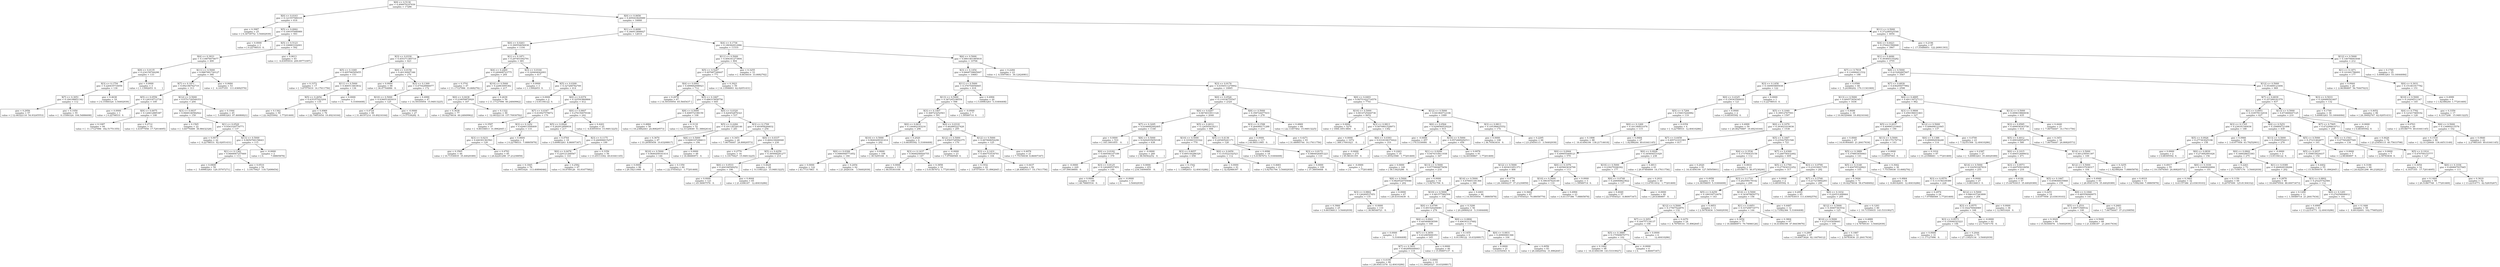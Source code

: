 digraph Tree {
0 [label="X[9] <= 0.5130\ngini = 0.499979197939\nsamples = 17286", shape="box"] ;
1 [label="X[0] <= 0.0163\ngini = 0.121557589335\nsamples = 618", shape="box"] ;
0 -> 1 ;
2 [label="gini = 0.3987\nsamples = 25\nvalue = [ 9.34739752  3.54402939]", shape="box"] ;
1 -> 2 ;
3 [label="X[5] <= 0.0062\ngini = 0.109197686989\nsamples = 593", shape="box"] ;
1 -> 3 ;
4 [label="gini = 0.0000\nsamples = 1\nvalue = [ 0.22798531  0.        ]", shape="box"] ;
3 -> 4 ;
5 [label="X[5] <= 0.5123\ngini = 0.108883102001\nsamples = 592", shape="box"] ;
3 -> 5 ;
6 [label="X[4] <= 0.3933\ngini = 0.118876074677\nsamples = 499", shape="box"] ;
5 -> 6 ;
7 [label="X[9] <= 0.0135\ngini = 0.234159744298\nsamples = 133", shape="box"] ;
6 -> 7 ;
8 [label="X[3] <= 0.1754\ngini = 0.226435716058\nsamples = 130", shape="box"] ;
7 -> 8 ;
9 [label="X[7] <= 0.3051\ngini = 0.184188851342\nsamples = 112", shape="box"] ;
8 -> 9 ;
10 [label="gini = 0.2956\nsamples = 57\nvalue = [ 12.08322118  54.93245553]", shape="box"] ;
9 -> 10 ;
11 [label="gini = 0.1050\nsamples = 55\nvalue = [   6.15560324  104.54886698]", shape="box"] ;
9 -> 11 ;
12 [label="gini = 0.4638\nsamples = 18\nvalue = [ 6.15560324  3.54402939]", shape="box"] ;
8 -> 12 ;
13 [label="gini = 0.0000\nsamples = 3\nvalue = [ 1.13992653  0.        ]", shape="box"] ;
7 -> 13 ;
14 [label="X[11] <= 0.5000\ngini = 0.0887991720127\nsamples = 366", shape="box"] ;
6 -> 14 ;
15 [label="X[7] <= 0.1871\ngini = 0.092186762719\nsamples = 313", shape="box"] ;
14 -> 15 ;
16 [label="X[5] <= 0.0556\ngini = 0.128318712736\nsamples = 109", shape="box"] ;
15 -> 16 ;
17 [label="gini = 0.0000\nsamples = 1\nvalue = [ 0.22798531  0.        ]", shape="box"] ;
16 -> 17 ;
18 [label="X[9] <= 0.0075\ngini = 0.126612885387\nsamples = 108", shape="box"] ;
16 -> 18 ;
19 [label="gini = 0.1087\nsamples = 94\nvalue = [  11.17127996  182.51751355]", shape="box"] ;
18 -> 19 ;
20 [label="gini = 0.2712\nsamples = 14\nvalue = [  3.41977958  17.72014695]", shape="box"] ;
18 -> 20 ;
21 [label="X[12] <= 0.5000\ngini = 0.0751720549353\nsamples = 204", shape="box"] ;
15 -> 21 ;
22 [label="X[3] <= 0.0037\ngini = 0.0668146582922\nsamples = 159", shape="box"] ;
21 -> 22 ;
23 [label="gini = 0.1565\nsamples = 22\nvalue = [  3.64776489  38.98432328]", shape="box"] ;
22 -> 23 ;
24 [label="X[1] <= 0.0529\ngini = 0.0543320776771\nsamples = 137", shape="box"] ;
22 -> 24 ;
25 [label="gini = 0.0073\nsamples = 22\nvalue = [  0.22798531  62.02051431]", shape="box"] ;
24 -> 25 ;
26 [label="X[13] <= 0.5000\ngini = 0.0650760158643\nsamples = 115", shape="box"] ;
24 -> 26 ;
27 [label="X[1] <= 0.1382\ngini = 0.0668067257669\nsamples = 113", shape="box"] ;
26 -> 27 ;
28 [label="gini = 0.0808\nsamples = 59\nvalue = [   5.69963263  129.35707271]", shape="box"] ;
27 -> 28 ;
29 [label="gini = 0.0510\nsamples = 54\nvalue = [   3.19179427  118.72498454]", shape="box"] ;
27 -> 29 ;
30 [label="gini = -0.0000\nsamples = 2\nvalue = [ 0.          7.08805878]", shape="box"] ;
26 -> 30 ;
31 [label="gini = 0.1044\nsamples = 45\nvalue = [  5.69963263  97.46080821]", shape="box"] ;
21 -> 31 ;
32 [label="gini = 0.0684\nsamples = 53\nvalue = [   4.1037355   111.63692576]", shape="box"] ;
14 -> 32 ;
33 [label="gini = 0.0613\nsamples = 93\nvalue = [   6.83955916  209.09773397]", shape="box"] ;
5 -> 33 ;
34 [label="X[0] <= 0.0656\ngini = 0.495043829089\nsamples = 16668", shape="box"] ;
0 -> 34 ;
35 [label="X[1] <= 0.4690\ngini = 0.346913898927\nsamples = 12614", shape="box"] ;
34 -> 35 ;
36 [label="X[0] <= 0.0263\ngini = 0.399554656938\nsamples = 1104", shape="box"] ;
35 -> 36 ;
37 [label="X[3] <= 0.0330\ngini = 0.455371385719\nsamples = 423", shape="box"] ;
36 -> 37 ;
38 [label="X[5] <= 0.1049\ngini = 0.495766595655\nsamples = 153", shape="box"] ;
37 -> 38 ;
39 [label="gini = 0.3372\nsamples = 17\nvalue = [  3.87575019  14.17611756]", shape="box"] ;
38 -> 39 ;
40 [label="X[11] <= 0.5000\ngini = 0.466513463832\nsamples = 136", shape="box"] ;
38 -> 40 ;
41 [label="X[5] <= 0.2654\ngini = 0.435357023204\nsamples = 135", shape="box"] ;
40 -> 41 ;
42 [label="gini = 0.1362\nsamples = 59\nvalue = [ 22.34255992   1.77201469]", shape="box"] ;
41 -> 42 ;
43 [label="gini = 0.4969\nsamples = 76\nvalue = [ 22.79853054  19.49216164]", shape="box"] ;
41 -> 43 ;
44 [label="gini = 0.0000\nsamples = 1\nvalue = [ 0.          5.31604408]", shape="box"] ;
40 -> 44 ;
45 [label="X[0] <= 0.0158\ngini = 0.40130947346\nsamples = 270", shape="box"] ;
37 -> 45 ;
46 [label="gini = 0.0000\nsamples = 98\nvalue = [ 36.47764886   0.        ]", shape="box"] ;
45 -> 46 ;
47 [label="X[3] <= 0.1369\ngini = 0.475428966077\nsamples = 172", shape="box"] ;
45 -> 47 ;
48 [label="X[10] <= 0.5000\ngini = 0.436651493019\nsamples = 125", shape="box"] ;
47 -> 48 ;
49 [label="gini = 0.4724\nsamples = 98\nvalue = [ 31.46197214  19.49216164]", shape="box"] ;
48 -> 49 ;
50 [label="gini = -0.0000\nsamples = 27\nvalue = [ 9.57538282  0.        ]", shape="box"] ;
48 -> 50 ;
51 [label="gini = 0.4990\nsamples = 47\nvalue = [ 14.59105954  15.94813225]", shape="box"] ;
47 -> 51 ;
52 [label="X[1] <= 0.1871\ngini = 0.297401092791\nsamples = 681", shape="box"] ;
36 -> 52 ;
53 [label="X[4] <= 0.2469\ngini = 0.249468723775\nsamples = 264", shape="box"] ;
52 -> 53 ;
54 [label="gini = 0.3741\nsamples = 47\nvalue = [ 11.17127996  33.6682792 ]", shape="box"] ;
53 -> 54 ;
55 [label="X[10] <= 0.5000\ngini = 0.22863095382\nsamples = 217", shape="box"] ;
53 -> 55 ;
56 [label="X[0] <= 0.0438\ngini = 0.218059870929\nsamples = 167", shape="box"] ;
55 -> 56 ;
57 [label="gini = 0.3638\nsamples = 77\nvalue = [ 18.92278034  60.24849962]", shape="box"] ;
56 -> 57 ;
58 [label="gini = 0.1322\nsamples = 90\nvalue = [  12.08322118  157.70930782]", shape="box"] ;
56 -> 58 ;
59 [label="gini = 0.2639\nsamples = 50\nvalue = [ 11.17127996  60.24849962]", shape="box"] ;
55 -> 59 ;
60 [label="X[3] <= 0.0164\ngini = 0.329404042093\nsamples = 417", shape="box"] ;
52 -> 60 ;
61 [label="gini = 0.0000\nsamples = 3\nvalue = [ 1.13992653  0.        ]", shape="box"] ;
60 -> 61 ;
62 [label="X[5] <= 0.0309\ngini = 0.327268782709\nsamples = 414", shape="box"] ;
60 -> 62 ;
63 [label="gini = 0.0000\nsamples = 2\nvalue = [ 0.91194122  0.        ]", shape="box"] ;
62 -> 63 ;
64 [label="X[0] <= 0.0374\ngini = 0.325543869866\nsamples = 412", shape="box"] ;
62 -> 64 ;
65 [label="X[7] <= 0.0347\ngini = 0.410927578672\nsamples = 170", shape="box"] ;
64 -> 65 ;
66 [label="gini = 0.3597\nsamples = 37\nvalue = [  9.80336813  31.8962645 ]", shape="box"] ;
65 -> 66 ;
67 [label="X[3] <= 0.1452\ngini = 0.426613594409\nsamples = 133", shape="box"] ;
65 -> 67 ;
68 [label="X[3] <= 0.0231\ngini = 0.440301363561\nsamples = 129", shape="box"] ;
67 -> 68 ;
69 [label="gini = 0.3565\nsamples = 44\nvalue = [ 10.71530935  35.44029389]", shape="box"] ;
68 -> 69 ;
70 [label="gini = 0.4793\nsamples = 85\nvalue = [ 24.62241298  37.21230859]", shape="box"] ;
68 -> 70 ;
71 [label="gini = 0.0604\nsamples = 4\nvalue = [ 0.22798531  7.08805878]", shape="box"] ;
67 -> 71 ;
72 [label="X[0] <= 0.0607\ngini = 0.276150079166\nsamples = 242", shape="box"] ;
64 -> 72 ;
73 [label="X[5] <= 0.0926\ngini = 0.262912899934\nsamples = 217", shape="box"] ;
72 -> 73 ;
74 [label="gini = 0.4764\nsamples = 18\nvalue = [ 5.69963263  8.86007347]", shape="box"] ;
73 -> 74 ;
75 [label="X[3] <= 0.1175\ngini = 0.246906615257\nsamples = 199", shape="box"] ;
73 -> 75 ;
76 [label="X[0] <= 0.0478\ngini = 0.220121268567\nsamples = 143", shape="box"] ;
75 -> 76 ;
77 [label="gini = 0.1845\nsamples = 76\nvalue = [  12.9951624   113.40894046]", shape="box"] ;
76 -> 77 ;
78 [label="gini = 0.2582\nsamples = 67\nvalue = [ 16.8709126   93.91677882]", shape="box"] ;
76 -> 78 ;
79 [label="gini = 0.3356\nsamples = 56\nvalue = [ 13.45113302  49.61641145]", shape="box"] ;
75 -> 79 ;
80 [label="gini = 0.4201\nsamples = 25\nvalue = [  6.83955916  15.94813225]", shape="box"] ;
72 -> 80 ;
81 [label="X[4] <= 0.1736\ngini = 0.189362912986\nsamples = 11510", shape="box"] ;
35 -> 81 ;
82 [label="X[11] <= 0.5000\ngini = 0.494341273804\nsamples = 804", shape="box"] ;
81 -> 82 ;
83 [label="X[5] <= 0.5247\ngini = 0.497687348447\nsamples = 771", shape="box"] ;
82 -> 83 ;
84 [label="X[4] <= 0.0941\ngini = 0.499682098923\nsamples = 712", shape="box"] ;
83 -> 84 ;
85 [label="gini = 0.2978\nsamples = 67\nvalue = [ 14.59105954  65.5645437 ]", shape="box"] ;
84 -> 85 ;
86 [label="X[5] <= 0.1667\ngini = 0.486315858756\nsamples = 645", shape="box"] ;
84 -> 86 ;
87 [label="X[8] <= 0.5000\ngini = 0.408572198159\nsamples = 108", shape="box"] ;
86 -> 87 ;
88 [label="gini = 0.4884\nsamples = 56\nvalue = [ 18.23882443  24.80820573]", shape="box"] ;
87 -> 88 ;
89 [label="gini = 0.3118\nsamples = 52\nvalue = [ 12.31120649  51.38842614]", shape="box"] ;
87 -> 89 ;
90 [label="X[0] <= 0.0320\ngini = 0.420452876321\nsamples = 537", shape="box"] ;
86 -> 90 ;
91 [label="X[5] <= 0.2284\ngini = 0.191126326146\nsamples = 281", shape="box"] ;
90 -> 91 ;
92 [label="gini = 0.3670\nsamples = 87\nvalue = [ 33.28585458  10.63208817]", shape="box"] ;
91 -> 92 ;
93 [label="X[8] <= 0.5000\ngini = 0.0480167296613\nsamples = 194", shape="box"] ;
91 -> 93 ;
94 [label="X[10] <= 0.5000\ngini = 0.0640209161414\nsamples = 146", shape="box"] ;
93 -> 94 ;
95 [label="gini = 0.0000\nsamples = 86\nvalue = [ 29.18211908   0.        ]", shape="box"] ;
94 -> 95 ;
96 [label="gini = 0.1350\nsamples = 60\nvalue = [ 22.57054523   1.77201469]", shape="box"] ;
94 -> 96 ;
97 [label="gini = 0.0000\nsamples = 48\nvalue = [ 18.46680973   0.        ]", shape="box"] ;
93 -> 97 ;
98 [label="X[3] <= 0.1709\ngini = 0.493958284832\nsamples = 256", shape="box"] ;
90 -> 98 ;
99 [label="gini = 0.3451\nsamples = 26\nvalue = [  7.06754447  24.80820573]", shape="box"] ;
98 -> 99 ;
100 [label="X[0] <= 0.0337\ngini = 0.460218446948\nsamples = 230", shape="box"] ;
98 -> 100 ;
101 [label="gini = 0.2779\nsamples = 16\nvalue = [  3.19179427  15.94813225]", shape="box"] ;
100 -> 101 ;
102 [label="X[5] <= 0.4259\ngini = 0.395948281277\nsamples = 214", shape="box"] ;
100 -> 102 ;
103 [label="X[0] <= 0.0533\ngini = 0.264166549252\nsamples = 186", shape="box"] ;
102 -> 103 ;
104 [label="gini = 0.0000\nsamples = 121\nvalue = [ 45.36907576   0.        ]", shape="box"] ;
103 -> 104 ;
105 [label="gini = 0.4644\nsamples = 65\nvalue = [ 21.4306187   12.40410286]", shape="box"] ;
103 -> 105 ;
106 [label="gini = 0.4629\nsamples = 28\nvalue = [  9.11941221  15.94813225]", shape="box"] ;
102 -> 106 ;
107 [label="gini = 0.3023\nsamples = 59\nvalue = [ 14.13508893  62.02051431]", shape="box"] ;
83 -> 107 ;
108 [label="gini = 0.3255\nsamples = 33\nvalue = [  8.6634416  33.6682792]", shape="box"] ;
82 -> 108 ;
109 [label="X[6] <= 0.5000\ngini = 0.0801461985818\nsamples = 10706", shape="box"] ;
81 -> 109 ;
110 [label="X[3] <= 0.1454\ngini = 0.0668739605007\nsamples = 10683", shape="box"] ;
109 -> 110 ;
111 [label="X[11] <= 0.5000\ngini = 0.376754956845\nsamples = 618", shape="box"] ;
110 -> 111 ;
112 [label="X[13] <= 0.5000\ngini = 0.367245198554\nsamples = 598", shape="box"] ;
111 -> 112 ;
113 [label="X[3] <= 0.1407\ngini = 0.368723252563\nsamples = 591", shape="box"] ;
112 -> 113 ;
114 [label="X[0] <= 0.0631\ngini = 0.144462183216\nsamples = 296", shape="box"] ;
113 -> 114 ;
115 [label="X[10] <= 0.5000\ngini = 0.0640209161414\nsamples = 292", shape="box"] ;
114 -> 115 ;
116 [label="X[0] <= 0.0306\ngini = 0.0980948771852\nsamples = 184", shape="box"] ;
115 -> 116 ;
117 [label="gini = 0.0000\nsamples = 122\nvalue = [ 43.77317863   0.        ]", shape="box"] ;
116 -> 117 ;
118 [label="gini = 0.2454\nsamples = 62\nvalue = [ 21.2026334    3.54402939]", shape="box"] ;
116 -> 118 ;
119 [label="gini = 0.0000\nsamples = 108\nvalue = [ 38.5295166   0.       ]", shape="box"] ;
115 -> 119 ;
120 [label="gini = 0.2020\nsamples = 4\nvalue = [ 0.68395592  5.31604408]", shape="box"] ;
114 -> 120 ;
121 [label="X[0] <= 0.0318\ngini = 0.462885227428\nsamples = 295", shape="box"] ;
113 -> 121 ;
122 [label="X[12] <= 0.5000\ngini = 0.0565728582375\nsamples = 170", shape="box"] ;
121 -> 122 ;
123 [label="X[3] <= 0.1437\ngini = 0.0648208444755\nsamples = 147", shape="box"] ;
122 -> 123 ;
124 [label="gini = 0.0000\nsamples = 131\nvalue = [ 46.05303168   0.        ]", shape="box"] ;
123 -> 124 ;
125 [label="gini = 0.3858\nsamples = 16\nvalue = [ 5.01567672  1.77201469]", shape="box"] ;
123 -> 125 ;
126 [label="gini = -0.0000\nsamples = 23\nvalue = [ 7.97948569  0.        ]", shape="box"] ;
122 -> 126 ;
127 [label="X[12] <= 0.5000\ngini = 0.487868054296\nsamples = 125", shape="box"] ;
121 -> 127 ;
128 [label="X[3] <= 0.1431\ngini = 0.484753534701\nsamples = 104", shape="box"] ;
127 -> 128 ;
129 [label="gini = 0.1932\nsamples = 22\nvalue = [  3.87575019  31.8962645 ]", shape="box"] ;
128 -> 129 ;
130 [label="gini = 0.4437\nsamples = 82\nvalue = [ 28.49816317  14.17611756]", shape="box"] ;
128 -> 130 ;
131 [label="gini = 0.4978\nsamples = 21\nvalue = [ 7.75150038  8.86007347]", shape="box"] ;
127 -> 131 ;
132 [label="gini = -0.0000\nsamples = 7\nvalue = [ 1.59589714  0.        ]", shape="box"] ;
112 -> 132 ;
133 [label="gini = 0.4994\nsamples = 20\nvalue = [ 5.69963263  5.31604408]", shape="box"] ;
111 -> 133 ;
134 [label="X[3] <= 0.9176\ngini = 0.0356511279902\nsamples = 10065", shape="box"] ;
110 -> 134 ;
135 [label="X[0] <= 0.0526\ngini = 0.119336755547\nsamples = 2324", shape="box"] ;
134 -> 135 ;
136 [label="X[0] <= 0.0267\ngini = 0.0674033911124\nsamples = 2046", shape="box"] ;
135 -> 136 ;
137 [label="X[7] <= 0.3295\ngini = 0.0166682492405\nsamples = 1148", shape="box"] ;
136 -> 137 ;
138 [label="gini = 0.0000\nsamples = 510\nvalue = [ 183.3001855    0.       ]", shape="box"] ;
137 -> 138 ;
139 [label="X[8] <= 0.5000\ngini = 0.0292935650108\nsamples = 638", shape="box"] ;
137 -> 139 ;
140 [label="X[0] <= 0.0182\ngini = 0.049546147189\nsamples = 378", shape="box"] ;
139 -> 140 ;
141 [label="gini = -0.0000\nsamples = 229\nvalue = [ 87.09038664   0.        ]", shape="box"] ;
140 -> 141 ;
142 [label="X[3] <= 0.8125\ngini = 0.126269537451\nsamples = 149", shape="box"] ;
140 -> 142 ;
143 [label="gini = 0.0000\nsamples = 148\nvalue = [ 48.78885534   0.        ]", shape="box"] ;
142 -> 143 ;
144 [label="gini = -0.0000\nsamples = 1\nvalue = [ 0.          3.54402939]", shape="box"] ;
142 -> 144 ;
145 [label="gini = -0.0000\nsamples = 260\nvalue = [ 98.94562252   0.        ]", shape="box"] ;
139 -> 145 ;
146 [label="X[5] <= 0.4012\ngini = 0.126505418211\nsamples = 898", shape="box"] ;
136 -> 146 ;
147 [label="X[10] <= 0.5000\ngini = 0.103943103322\nsamples = 770", shape="box"] ;
146 -> 147 ;
148 [label="X[3] <= 0.8057\ngini = 0.095144286329\nsamples = 658", shape="box"] ;
147 -> 148 ;
149 [label="gini = 0.0000\nsamples = 651\nvalue = [ 234.14090859    0.        ]", shape="box"] ;
148 -> 149 ;
150 [label="gini = 0.1542\nsamples = 7\nvalue = [  1.13992653  12.40410286]", shape="box"] ;
148 -> 150 ;
151 [label="X[0] <= 0.0459\ngini = 0.153522102523\nsamples = 112", shape="box"] ;
147 -> 151 ;
152 [label="gini = 0.0000\nsamples = 91\nvalue = [ 32.82988397   0.        ]", shape="box"] ;
151 -> 152 ;
153 [label="gini = 0.4683\nsamples = 21\nvalue = [ 5.92761794  3.54402939]", shape="box"] ;
151 -> 153 ;
154 [label="X[5] <= 0.4136\ngini = 0.245405241171\nsamples = 128", shape="box"] ;
146 -> 154 ;
155 [label="gini = 0.4996\nsamples = 18\nvalue = [ 5.01567672  5.31604408]", shape="box"] ;
154 -> 155 ;
156 [label="X[3] <= 0.8172\ngini = 0.0864026491223\nsamples = 110", shape="box"] ;
154 -> 156 ;
157 [label="gini = 0.0000\nsamples = 109\nvalue = [ 37.38959008   0.        ]", shape="box"] ;
156 -> 157 ;
158 [label="gini = -0.0000\nsamples = 1\nvalue = [ 0.          1.77201469]", shape="box"] ;
156 -> 158 ;
159 [label="X[8] <= 0.5000\ngini = 0.358724477433\nsamples = 278", shape="box"] ;
135 -> 159 ;
160 [label="X[3] <= 0.1598\ngini = 0.264089171288\nsamples = 210", shape="box"] ;
159 -> 160 ;
161 [label="gini = 0.0000\nsamples = 117\nvalue = [ 44.68511985   0.        ]", shape="box"] ;
160 -> 161 ;
162 [label="gini = 0.4271\nsamples = 93\nvalue = [ 31.68995744  14.17611756]", shape="box"] ;
160 -> 162 ;
163 [label="gini = 0.4869\nsamples = 68\nvalue = [ 22.11457462  15.94813225]", shape="box"] ;
159 -> 163 ;
164 [label="X[0] <= 0.0493\ngini = 0.00751422716576\nsamples = 7741", shape="box"] ;
134 -> 164 ;
165 [label="X[10] <= 0.5000\ngini = 0.0014725444736\nsamples = 6652", shape="box"] ;
164 -> 165 ;
166 [label="gini = 0.0000\nsamples = 5270\nvalue = [ 1906.18513804     0.        ]", shape="box"] ;
165 -> 166 ;
167 [label="X[3] <= 0.9813\ngini = 0.0070801528973\nsamples = 1382", shape="box"] ;
165 -> 167 ;
168 [label="gini = 0.0000\nsamples = 1072\nvalue = [ 389.17091623    0.        ]", shape="box"] ;
167 -> 168 ;
169 [label="X[0] <= 0.0393\ngini = 0.0318106374422\nsamples = 310", shape="box"] ;
167 -> 169 ;
170 [label="gini = -0.0000\nsamples = 275\nvalue = [ 95.98181355   0.        ]", shape="box"] ;
169 -> 170 ;
171 [label="gini = 0.2263\nsamples = 35\nvalue = [ 11.85523588   1.77201469]", shape="box"] ;
169 -> 171 ;
172 [label="X[12] <= 0.5000\ngini = 0.041864712106\nsamples = 1089", shape="box"] ;
164 -> 172 ;
173 [label="X[0] <= 0.0564\ngini = 0.0298560530224\nsamples = 915", shape="box"] ;
172 -> 173 ;
174 [label="gini = -0.0000\nsamples = 457\nvalue = [ 170.5330084    0.       ]", shape="box"] ;
173 -> 174 ;
175 [label="X[10] <= 0.5000\ngini = 0.0572669292511\nsamples = 458", shape="box"] ;
173 -> 175 ;
176 [label="X[1] <= 0.9299\ngini = 0.0474310611938\nsamples = 367", shape="box"] ;
175 -> 176 ;
177 [label="gini = 0.0000\nsamples = 149\nvalue = [ 58.13625286   0.        ]", shape="box"] ;
176 -> 177 ;
178 [label="X[13] <= 0.5000\ngini = 0.0775804875656\nsamples = 218", shape="box"] ;
176 -> 178 ;
179 [label="X[8] <= 0.5000\ngini = 0.0829520755046\nsamples = 202", shape="box"] ;
178 -> 179 ;
180 [label="X[3] <= 0.9802\ngini = 0.126269537451\nsamples = 135", shape="box"] ;
179 -> 180 ;
181 [label="gini = 0.3900\nsamples = 25\nvalue = [ 9.80336813  3.54402939]", shape="box"] ;
180 -> 181 ;
182 [label="gini = -0.0000\nsamples = 110\nvalue = [ 38.98548721   0.        ]", shape="box"] ;
180 -> 182 ;
183 [label="gini = 0.0000\nsamples = 67\nvalue = [ 29.41010439   0.        ]", shape="box"] ;
179 -> 183 ;
184 [label="gini = 0.0000\nsamples = 16\nvalue = [ 5.92761794  0.        ]", shape="box"] ;
178 -> 184 ;
185 [label="gini = 0.0978\nsamples = 91\nvalue = [ 32.60189867   1.77201469]", shape="box"] ;
175 -> 185 ;
186 [label="X[3] <= 0.9813\ngini = 0.105386625552\nsamples = 174", shape="box"] ;
172 -> 186 ;
187 [label="gini = 0.0000\nsamples = 108\nvalue = [ 36.70563416   0.        ]", shape="box"] ;
186 -> 187 ;
188 [label="gini = 0.2295\nsamples = 66\nvalue = [ 23.25450115   3.54402939]", shape="box"] ;
186 -> 188 ;
189 [label="gini = 0.2284\nsamples = 23\nvalue = [  4.55970611  30.12424981]", shape="box"] ;
109 -> 189 ;
190 [label="X[11] <= 0.5000\ngini = 0.372280525546\nsamples = 4054", shape="box"] ;
34 -> 190 ;
191 [label="X[4] <= 0.6423\ngini = 0.376421590848\nsamples = 3967", shape="box"] ;
190 -> 191 ;
192 [label="X[1] <= 0.4690\ngini = 0.393845155282\nsamples = 3755", shape="box"] ;
191 -> 192 ;
193 [label="X[7] <= 0.7818\ngini = 0.116906411532\nsamples = 188", shape="box"] ;
192 -> 193 ;
194 [label="X[3] <= 0.1458\ngini = 0.160905895938\nsamples = 122", shape="box"] ;
193 -> 194 ;
195 [label="X[0] <= 0.4325\ngini = 0.159343544935\nsamples = 121", shape="box"] ;
194 -> 195 ;
196 [label="X[5] <= 0.7284\ngini = 0.154615244982\nsamples = 119", shape="box"] ;
195 -> 196 ;
197 [label="X[0] <= 0.1269\ngini = 0.161346831076\nsamples = 115", shape="box"] ;
196 -> 197 ;
198 [label="gini = 0.1898\nsamples = 88\nvalue = [  16.41494199  138.21714618]", shape="box"] ;
197 -> 198 ;
199 [label="gini = 0.0684\nsamples = 27\nvalue = [  1.82388244  49.61641145]", shape="box"] ;
197 -> 199 ;
200 [label="gini = 0.0354\nsamples = 4\nvalue = [  0.22798531  12.40410286]", shape="box"] ;
196 -> 200 ;
201 [label="gini = 0.0000\nsamples = 2\nvalue = [ 0.68395592  0.        ]", shape="box"] ;
195 -> 201 ;
202 [label="gini = 0.0000\nsamples = 1\nvalue = [ 0.22798531  0.        ]", shape="box"] ;
194 -> 202 ;
203 [label="gini = 0.0580\nsamples = 66\nvalue = [   5.24366202  170.11341069]", shape="box"] ;
193 -> 203 ;
204 [label="X[8] <= 0.5000\ngini = 0.415282897607\nsamples = 3567", shape="box"] ;
192 -> 204 ;
205 [label="X[7] <= 0.6839\ngini = 0.438295077882\nsamples = 2598", shape="box"] ;
204 -> 205 ;
206 [label="X[13] <= 0.5000\ngini = 0.400573054345\nsamples = 1636", shape="box"] ;
205 -> 206 ;
207 [label="X[5] <= 0.1049\ngini = 0.39912767593\nsamples = 1597", shape="box"] ;
206 -> 207 ;
208 [label="gini = 0.4999\nsamples = 59\nvalue = [ 20.06270687  19.49216164]", shape="box"] ;
207 -> 208 ;
209 [label="X[0] <= 0.1079\ngini = 0.393621019036\nsamples = 1538", shape="box"] ;
207 -> 209 ;
210 [label="X[7] <= 0.6458\ngini = 0.495721031901\nsamples = 817", shape="box"] ;
209 -> 210 ;
211 [label="X[0] <= 0.0944\ngini = 0.499055468121\nsamples = 579", shape="box"] ;
210 -> 211 ;
212 [label="X[12] <= 0.5000\ngini = 0.493631851373\nsamples = 466", shape="box"] ;
211 -> 212 ;
213 [label="X[14] <= 0.5000\ngini = 0.478401181364\nsamples = 380", shape="box"] ;
212 -> 213 ;
214 [label="X[10] <= 0.5000\ngini = 0.481577982504\nsamples = 334", shape="box"] ;
213 -> 214 ;
215 [label="X[0] <= 0.0799\ngini = 0.491520294081\nsamples = 278", shape="box"] ;
214 -> 215 ;
216 [label="X[4] <= 0.0941\ngini = 0.445468836599\nsamples = 168", shape="box"] ;
215 -> 216 ;
217 [label="gini = 0.0000\nsamples = 3\nvalue = [ 0.          5.31604408]", shape="box"] ;
216 -> 217 ;
218 [label="X[7] <= 0.3650\ngini = 0.412065600353\nsamples = 165", shape="box"] ;
216 -> 218 ;
219 [label="X[7] <= 0.3051\ngini = 0.462684448443\nsamples = 119", shape="box"] ;
218 -> 219 ;
220 [label="gini = 0.4199\nsamples = 86\nvalue = [ 28.95413378  12.40410286]", shape="box"] ;
219 -> 220 ;
221 [label="gini = 0.4994\nsamples = 33\nvalue = [ 11.39926527  10.63208817]", shape="box"] ;
219 -> 221 ;
222 [label="gini = 0.0000\nsamples = 46\nvalue = [ 15.95897137   0.        ]", shape="box"] ;
218 -> 222 ;
223 [label="X[0] <= 0.0806\ngini = 0.496303137682\nsamples = 110", shape="box"] ;
215 -> 223 ;
224 [label="gini = 0.1455\nsamples = 6\nvalue = [  0.91194122  10.63208817]", shape="box"] ;
223 -> 224 ;
225 [label="X[0] <= 0.0831\ngini = 0.49900061366\nsamples = 104", shape="box"] ;
223 -> 225 ;
226 [label="gini = 0.0000\nsamples = 21\nvalue = [ 8.4354563  0.       ]", shape="box"] ;
225 -> 226 ;
227 [label="gini = 0.4956\nsamples = 83\nvalue = [ 26.44629542  31.8962645 ]", shape="box"] ;
225 -> 227 ;
228 [label="gini = 0.3290\nsamples = 56\nvalue = [ 20.29069218   5.31604408]", shape="box"] ;
214 -> 228 ;
229 [label="gini = 0.4401\nsamples = 46\nvalue = [ 14.59105954   7.08805878]", shape="box"] ;
213 -> 229 ;
230 [label="gini = 0.4774\nsamples = 86\nvalue = [ 24.16644237  37.21230859]", shape="box"] ;
212 -> 230 ;
231 [label="X[0] <= 0.1076\ngini = 0.405843634799\nsamples = 113", shape="box"] ;
211 -> 231 ;
232 [label="X[10] <= 0.5000\ngini = 0.396347624149\nsamples = 110", shape="box"] ;
231 -> 232 ;
233 [label="gini = 0.3664\nsamples = 87\nvalue = [ 22.57054523  70.88058779]", shape="box"] ;
232 -> 233 ;
234 [label="gini = 0.4994\nsamples = 23\nvalue = [ 6.61157386  7.08805878]", shape="box"] ;
232 -> 234 ;
235 [label="gini = 0.0000\nsamples = 3\nvalue = [ 1.59589714  0.        ]", shape="box"] ;
231 -> 235 ;
236 [label="X[0] <= 0.0928\ngini = 0.345604531029\nsamples = 238", shape="box"] ;
210 -> 236 ;
237 [label="X[10] <= 0.5000\ngini = 0.239279306302\nsamples = 177", shape="box"] ;
236 -> 237 ;
238 [label="X[0] <= 0.0748\ngini = 0.248068823822\nsamples = 137", shape="box"] ;
237 -> 238 ;
239 [label="gini = 0.4049\nsamples = 57\nvalue = [ 22.57054523   8.86007347]", shape="box"] ;
238 -> 239 ;
240 [label="gini = -0.0000\nsamples = 80\nvalue = [ 29.6380897   0.       ]", shape="box"] ;
238 -> 240 ;
241 [label="gini = 0.2031\nsamples = 40\nvalue = [ 13.67911832   1.77201469]", shape="box"] ;
237 -> 241 ;
242 [label="gini = 0.4813\nsamples = 61\nvalue = [ 20.97464809  14.17611756]", shape="box"] ;
236 -> 242 ;
243 [label="X[5] <= 0.1667\ngini = 0.235427851546\nsamples = 721", shape="box"] ;
209 -> 243 ;
244 [label="X[4] <= 0.3536\ngini = 0.173760435158\nsamples = 112", shape="box"] ;
243 -> 244 ;
245 [label="gini = 0.2020\nsamples = 91\nvalue = [  16.41494199  127.58505801]", shape="box"] ;
244 -> 245 ;
246 [label="gini = 0.0816\nsamples = 21\nvalue = [  2.05186775  46.07238206]", shape="box"] ;
244 -> 246 ;
247 [label="X[7] <= 0.4369\ngini = 0.248756432482\nsamples = 609", shape="box"] ;
243 -> 247 ;
248 [label="X[5] <= 0.1790\ngini = 0.277834331052\nsamples = 317", shape="box"] ;
247 -> 248 ;
249 [label="gini = 0.4958\nsamples = 18\nvalue = [ 6.38358855  5.31604408]", shape="box"] ;
248 -> 249 ;
250 [label="X[3] <= 0.1710\ngini = 0.262599179142\nsamples = 299", shape="box"] ;
248 -> 250 ;
251 [label="X[5] <= 0.4259\ngini = 0.189330710076\nsamples = 143", shape="box"] ;
250 -> 251 ;
252 [label="X[12] <= 0.5000\ngini = 0.17567522876\nsamples = 132", shape="box"] ;
251 -> 252 ;
253 [label="X[7] <= 0.3051\ngini = 0.164757134137\nsamples = 108", shape="box"] ;
252 -> 253 ;
254 [label="X[5] <= 0.3889\ngini = 0.175569070773\nsamples = 102", shape="box"] ;
253 -> 254 ;
255 [label="gini = 0.1842\nsamples = 98\nvalue = [  16.41494199  143.53319027]", shape="box"] ;
254 -> 255 ;
256 [label="gini = -0.0000\nsamples = 4\nvalue = [ 0.          8.86007347]", shape="box"] ;
254 -> 256 ;
257 [label="gini = 0.0000\nsamples = 6\nvalue = [  0.          12.40410286]", shape="box"] ;
253 -> 257 ;
258 [label="gini = 0.2270\nsamples = 24\nvalue = [  4.78769141  31.8962645 ]", shape="box"] ;
252 -> 258 ;
259 [label="gini = 0.4853\nsamples = 11\nvalue = [ 2.50783836  3.54402939]", shape="box"] ;
251 -> 259 ;
260 [label="X[14] <= 0.5000\ngini = 0.343878850772\nsamples = 156", shape="box"] ;
250 -> 260 ;
261 [label="X[1] <= 0.6951\ngini = 0.337208716771\nsamples = 144", shape="box"] ;
260 -> 261 ;
262 [label="gini = 0.3054\nsamples = 77\nvalue = [ 18.46680973  79.74066126]", shape="box"] ;
261 -> 262 ;
263 [label="gini = 0.3804\nsamples = 67\nvalue = [ 16.41494199  47.84439676]", shape="box"] ;
261 -> 263 ;
264 [label="gini = 0.4487\nsamples = 12\nvalue = [ 2.73582366  5.31604408]", shape="box"] ;
260 -> 264 ;
265 [label="X[3] <= 0.9799\ngini = 0.219330017355\nsamples = 292", shape="box"] ;
247 -> 265 ;
266 [label="gini = 0.0000\nsamples = 2\nvalue = [ 0.68395592  0.        ]", shape="box"] ;
265 -> 266 ;
267 [label="X[7] <= 0.5768\ngini = 0.217215892293\nsamples = 290", shape="box"] ;
265 -> 267 ;
268 [label="gini = 0.2093\nsamples = 85\nvalue = [  15.04703015  111.63692576]", shape="box"] ;
267 -> 268 ;
269 [label="X[0] <= 0.1632\ngini = 0.220531490664\nsamples = 205", shape="box"] ;
267 -> 269 ;
270 [label="X[12] <= 0.5000\ngini = 0.30407363532\nsamples = 125", shape="box"] ;
269 -> 270 ;
271 [label="X[14] <= 0.5000\ngini = 0.273103058441\nsamples = 109", shape="box"] ;
270 -> 271 ;
272 [label="gini = 0.2893\nsamples = 97\nvalue = [ 19.60673626  92.14476412]", shape="box"] ;
271 -> 272 ;
273 [label="gini = 0.1887\nsamples = 12\nvalue = [  2.50783836  21.26417634]", shape="box"] ;
271 -> 273 ;
274 [label="gini = 0.4889\nsamples = 16\nvalue = [ 4.78769141  3.54402939]", shape="box"] ;
270 -> 274 ;
275 [label="gini = 0.1293\nsamples = 80\nvalue = [  10.71530935  143.53319027]", shape="box"] ;
269 -> 275 ;
276 [label="gini = 0.4606\nsamples = 39\nvalue = [ 10.94329466  19.49216164]", shape="box"] ;
206 -> 276 ;
277 [label="X[4] <= 0.4895\ngini = 0.491130727113\nsamples = 962", shape="box"] ;
205 -> 277 ;
278 [label="X[3] <= 0.9806\ngini = 0.456196031463\nsamples = 327", shape="box"] ;
277 -> 278 ;
279 [label="X[5] <= 0.2037\ngini = 0.409941210643\nsamples = 190", shape="box"] ;
278 -> 279 ;
280 [label="gini = 0.4840\nsamples = 47\nvalue = [ 14.81904485  21.26417634]", shape="box"] ;
279 -> 280 ;
281 [label="X[13] <= 0.5000\ngini = 0.381175176732\nsamples = 143", shape="box"] ;
279 -> 281 ;
282 [label="X[5] <= 0.3889\ngini = 0.378803650063\nsamples = 141", shape="box"] ;
281 -> 282 ;
283 [label="X[5] <= 0.3148\ngini = 0.404795329921\nsamples = 105", shape="box"] ;
282 -> 283 ;
284 [label="gini = 0.3694\nsamples = 71\nvalue = [ 18.92278034  58.47648492]", shape="box"] ;
283 -> 284 ;
285 [label="gini = 0.4864\nsamples = 34\nvalue = [  8.89142691  12.40410286]", shape="box"] ;
283 -> 285 ;
286 [label="gini = 0.3042\nsamples = 36\nvalue = [  7.75150038  33.6682792 ]", shape="box"] ;
282 -> 286 ;
287 [label="gini = 0.0000\nsamples = 2\nvalue = [ 0.45597061  0.        ]", shape="box"] ;
281 -> 287 ;
288 [label="X[12] <= 0.5000\ngini = 0.498496121845\nsamples = 137", shape="box"] ;
278 -> 288 ;
289 [label="X[0] <= 0.1388\ngini = 0.499992936248\nsamples = 114", shape="box"] ;
288 -> 289 ;
290 [label="gini = 0.1016\nsamples = 87\nvalue = [ 31.23398683   1.77201469]", shape="box"] ;
289 -> 290 ;
291 [label="gini = 0.2387\nsamples = 27\nvalue = [  5.69963263  35.44029389]", shape="box"] ;
289 -> 291 ;
292 [label="gini = 0.4700\nsamples = 23\nvalue = [  7.52351508  12.40410286]", shape="box"] ;
288 -> 292 ;
293 [label="X[13] <= 0.5000\ngini = 0.499619860036\nsamples = 635", shape="box"] ;
277 -> 293 ;
294 [label="X[3] <= 0.9585\ngini = 0.499938343758\nsamples = 614", shape="box"] ;
293 -> 294 ;
295 [label="X[5] <= 0.4012\ngini = 0.499328952079\nsamples = 580", shape="box"] ;
294 -> 295 ;
296 [label="X[0] <= 0.1015\ngini = 0.494512690632\nsamples = 471", shape="box"] ;
295 -> 296 ;
297 [label="X[14] <= 0.5000\ngini = 0.102501007819\nsamples = 255", shape="box"] ;
296 -> 297 ;
298 [label="X[3] <= 0.9570\ngini = 0.113156339389\nsamples = 228", shape="box"] ;
297 -> 298 ;
299 [label="gini = 0.2974\nsamples = 24\nvalue = [ 7.97948569  1.77201469]", shape="box"] ;
298 -> 299 ;
300 [label="X[12] <= 0.5000\ngini = 0.0861637263899\nsamples = 204", shape="box"] ;
298 -> 300 ;
301 [label="X[3] <= 0.9575\ngini = 0.102276944969\nsamples = 168", shape="box"] ;
300 -> 301 ;
302 [label="X[3] <= 0.9573\ngini = 0.155040323221\nsamples = 106", shape="box"] ;
301 -> 302 ;
303 [label="gini = 0.0000\nsamples = 31\nvalue = [ 11.17127996   0.        ]", shape="box"] ;
302 -> 303 ;
304 [label="gini = 0.2044\nsamples = 75\nvalue = [ 27.13025134   3.54402939]", shape="box"] ;
302 -> 304 ;
305 [label="gini = -0.0000\nsamples = 62\nvalue = [ 23.71047176   0.        ]", shape="box"] ;
301 -> 305 ;
306 [label="gini = 0.0000\nsamples = 36\nvalue = [ 12.9951624   0.       ]", shape="box"] ;
300 -> 306 ;
307 [label="gini = 0.0000\nsamples = 27\nvalue = [ 9.80336813  0.        ]", shape="box"] ;
297 -> 307 ;
308 [label="X[3] <= 0.9573\ngini = 0.449705018958\nsamples = 216", shape="box"] ;
296 -> 308 ;
309 [label="gini = 0.4184\nsamples = 57\nvalue = [ 15.04703015  35.44029389]", shape="box"] ;
308 -> 309 ;
310 [label="X[5] <= 0.1667\ngini = 0.459646035868\nsamples = 159", shape="box"] ;
308 -> 310 ;
311 [label="gini = 0.2251\nsamples = 18\nvalue = [  3.41977958  23.03619103]", shape="box"] ;
310 -> 311 ;
312 [label="X[0] <= 0.1846\ngini = 0.485556949975\nsamples = 141", shape="box"] ;
310 -> 312 ;
313 [label="X[5] <= 0.2531\ngini = 0.48071568532\nsamples = 108", shape="box"] ;
312 -> 313 ;
314 [label="gini = 0.3029\nsamples = 40\nvalue = [ 15.50300076   3.54402939]", shape="box"] ;
313 -> 314 ;
315 [label="gini = 0.5000\nsamples = 68\nvalue = [ 21.4306187   21.26417634]", shape="box"] ;
313 -> 315 ;
316 [label="gini = 0.2683\nsamples = 33\nvalue = [  7.06754447  37.21230859]", shape="box"] ;
312 -> 316 ;
317 [label="X[14] <= 0.5000\ngini = 0.481239591397\nsamples = 109", shape="box"] ;
295 -> 317 ;
318 [label="X[12] <= 0.5000\ngini = 0.489337038317\nsamples = 104", shape="box"] ;
317 -> 318 ;
319 [label="gini = 0.4949\nsamples = 93\nvalue = [ 28.95413378  35.44029389]", shape="box"] ;
318 -> 319 ;
320 [label="gini = 0.4019\nsamples = 11\nvalue = [ 2.73582366  7.08805878]", shape="box"] ;
318 -> 320 ;
321 [label="gini = 0.3255\nsamples = 5\nvalue = [ 1.82388244  7.08805878]", shape="box"] ;
317 -> 321 ;
322 [label="gini = 0.3451\nsamples = 34\nvalue = [  7.06754447  24.80820573]", shape="box"] ;
294 -> 322 ;
323 [label="gini = 0.4440\nsamples = 21\nvalue = [  7.06754447  14.17611756]", shape="box"] ;
293 -> 323 ;
324 [label="X[12] <= 0.5000\ngini = 0.353489123494\nsamples = 969", shape="box"] ;
204 -> 324 ;
325 [label="X[7] <= 0.6839\ngini = 0.357289181579\nsamples = 837", shape="box"] ;
324 -> 325 ;
326 [label="X[1] <= 0.6951\ngini = 0.318578132034\nsamples = 627", shape="box"] ;
325 -> 326 ;
327 [label="X[3] <= 0.1765\ngini = 0.238181540036\nsamples = 188", shape="box"] ;
326 -> 327 ;
328 [label="X[5] <= 0.0926\ngini = 0.277363025196\nsamples = 158", shape="box"] ;
327 -> 328 ;
329 [label="gini = 0.0000\nsamples = 2\nvalue = [ 0.68395592  0.        ]", shape="box"] ;
328 -> 329 ;
330 [label="X[0] <= 0.0830\ngini = 0.273682991626\nsamples = 156", shape="box"] ;
328 -> 330 ;
331 [label="gini = 0.4917\nsamples = 55\nvalue = [ 19.15076565  24.80820573]", shape="box"] ;
330 -> 331 ;
332 [label="X[0] <= 0.1030\ngini = 0.16469020894\nsamples = 101", shape="box"] ;
330 -> 332 ;
333 [label="gini = 0.3465\nsamples = 32\nvalue = [  6.61157386  23.03619103]", shape="box"] ;
332 -> 333 ;
334 [label="gini = 0.1150\nsamples = 69\nvalue = [   8.20747099  125.81304332]", shape="box"] ;
332 -> 334 ;
335 [label="gini = 0.0966\nsamples = 30\nvalue = [  3.41977958  63.79252901]", shape="box"] ;
327 -> 335 ;
336 [label="X[4] <= 0.5251\ngini = 0.358884721496\nsamples = 439", shape="box"] ;
326 -> 336 ;
337 [label="X[13] <= 0.5000\ngini = 0.35065554413\nsamples = 278", shape="box"] ;
336 -> 337 ;
338 [label="X[0] <= 0.0842\ngini = 0.348028653383\nsamples = 275", shape="box"] ;
337 -> 338 ;
339 [label="gini = 0.2263\nsamples = 73\nvalue = [ 23.71047176   3.54402939]", shape="box"] ;
338 -> 339 ;
340 [label="X[1] <= 0.9389\ngini = 0.266828338206\nsamples = 202", shape="box"] ;
338 -> 340 ;
341 [label="gini = 0.2878\nsamples = 90\nvalue = [ 18.69479504  88.60073473]", shape="box"] ;
340 -> 341 ;
342 [label="X[3] <= 0.9802\ngini = 0.25225742584\nsamples = 112", shape="box"] ;
340 -> 342 ;
343 [label="gini = 0.1299\nsamples = 11\nvalue = [  1.59589714  21.26417634]", shape="box"] ;
342 -> 343 ;
344 [label="X[0] <= 0.1291\ngini = 0.270256698412\nsamples = 101", shape="box"] ;
342 -> 344 ;
345 [label="gini = 0.4995\nsamples = 43\nvalue = [ 13.22314771  12.40410286]", shape="box"] ;
344 -> 345 ;
346 [label="gini = 0.1466\nsamples = 58\nvalue = [   8.89142691  102.77685229]", shape="box"] ;
344 -> 346 ;
347 [label="gini = -0.0000\nsamples = 3\nvalue = [ 0.91194122  0.        ]", shape="box"] ;
337 -> 347 ;
348 [label="X[5] <= 0.5000\ngini = 0.37231462877\nsamples = 161", shape="box"] ;
336 -> 348 ;
349 [label="X[5] <= 0.2037\ngini = 0.358810024437\nsamples = 154", shape="box"] ;
348 -> 349 ;
350 [label="gini = 0.4402\nsamples = 55\nvalue = [ 15.50300076  31.8962645 ]", shape="box"] ;
349 -> 350 ;
351 [label="gini = 0.3186\nsamples = 99\nvalue = [ 24.62241298  99.2328229 ]", shape="box"] ;
349 -> 351 ;
352 [label="gini = 0.0000\nsamples = 7\nvalue = [ 2.96380897  0.        ]", shape="box"] ;
348 -> 352 ;
353 [label="X[13] <= 0.5000\ngini = 0.473468447125\nsamples = 210", shape="box"] ;
325 -> 353 ;
354 [label="X[7] <= 0.7905\ngini = 0.472290616711\nsamples = 208", shape="box"] ;
353 -> 354 ;
355 [label="X[5] <= 0.1543\ngini = 0.477602807549\nsamples = 134", shape="box"] ;
354 -> 355 ;
356 [label="gini = 0.0000\nsamples = 7\nvalue = [ 2.50783836  0.        ]", shape="box"] ;
355 -> 356 ;
357 [label="X[5] <= 0.1914\ngini = 0.470700153777\nsamples = 127", shape="box"] ;
355 -> 357 ;
358 [label="gini = 0.3054\nsamples = 16\nvalue = [  4.1037355   17.72014695]", shape="box"] ;
357 -> 358 ;
359 [label="X[0] <= 0.1036\ngini = 0.490847937065\nsamples = 111", shape="box"] ;
357 -> 359 ;
360 [label="gini = 0.1464\nsamples = 59\nvalue = [ 20.51867748   1.77201469]", shape="box"] ;
359 -> 360 ;
361 [label="gini = 0.3619\nsamples = 52\nvalue = [ 13.22314771  42.52835267]", shape="box"] ;
359 -> 361 ;
362 [label="gini = 0.4626\nsamples = 74\nvalue = [ 23.25450115  40.75633798]", shape="box"] ;
354 -> 362 ;
363 [label="gini = -0.0000\nsamples = 2\nvalue = [ 0.68395592  0.        ]", shape="box"] ;
353 -> 363 ;
364 [label="X[3] <= 0.5033\ngini = 0.328480503407\nsamples = 132", shape="box"] ;
324 -> 364 ;
365 [label="gini = 0.1749\nsamples = 36\nvalue = [  5.69963263  53.16044084]", shape="box"] ;
364 -> 365 ;
366 [label="gini = 0.4052\nsamples = 96\nvalue = [ 24.39442767  62.02051431]", shape="box"] ;
364 -> 366 ;
367 [label="X[12] <= 0.5000\ngini = 0.146706003046\nsamples = 212", shape="box"] ;
191 -> 367 ;
368 [label="X[1] <= 0.1871\ngini = 0.141641786091\nsamples = 177", shape="box"] ;
367 -> 368 ;
369 [label="gini = 0.0944\nsamples = 26\nvalue = [  2.96380897  56.70447023]", shape="box"] ;
368 -> 369 ;
370 [label="X[0] <= 0.3031\ngini = 0.151461917782\nsamples = 151", shape="box"] ;
368 -> 370 ;
371 [label="X[10] <= 0.5000\ngini = 0.14204511347\nsamples = 145", shape="box"] ;
370 -> 371 ;
372 [label="X[4] <= 0.7782\ngini = 0.123217469192\nsamples = 128", shape="box"] ;
371 -> 372 ;
373 [label="gini = 0.0763\nsamples = 26\nvalue = [  2.05186775  49.61641145]", shape="box"] ;
372 -> 373 ;
374 [label="X[6] <= 0.5000\ngini = 0.134860215576\nsamples = 102", shape="box"] ;
372 -> 374 ;
375 [label="gini = 0.1518\nsamples = 80\nvalue = [  12.31120649  136.44513149]", shape="box"] ;
374 -> 375 ;
376 [label="gini = 0.0840\nsamples = 22\nvalue = [  2.27985305  49.61641145]", shape="box"] ;
374 -> 376 ;
377 [label="gini = 0.3359\nsamples = 17\nvalue = [  4.3317208   15.94813225]", shape="box"] ;
371 -> 377 ;
378 [label="gini = 0.4999\nsamples = 6\nvalue = [ 1.82388244  1.77201469]", shape="box"] ;
370 -> 378 ;
379 [label="gini = 0.1749\nsamples = 35\nvalue = [  5.69963263  53.16044084]", shape="box"] ;
367 -> 379 ;
380 [label="gini = 0.2196\nsamples = 87\nvalue = [  17.55486851  122.26901393]", shape="box"] ;
190 -> 380 ;
}
